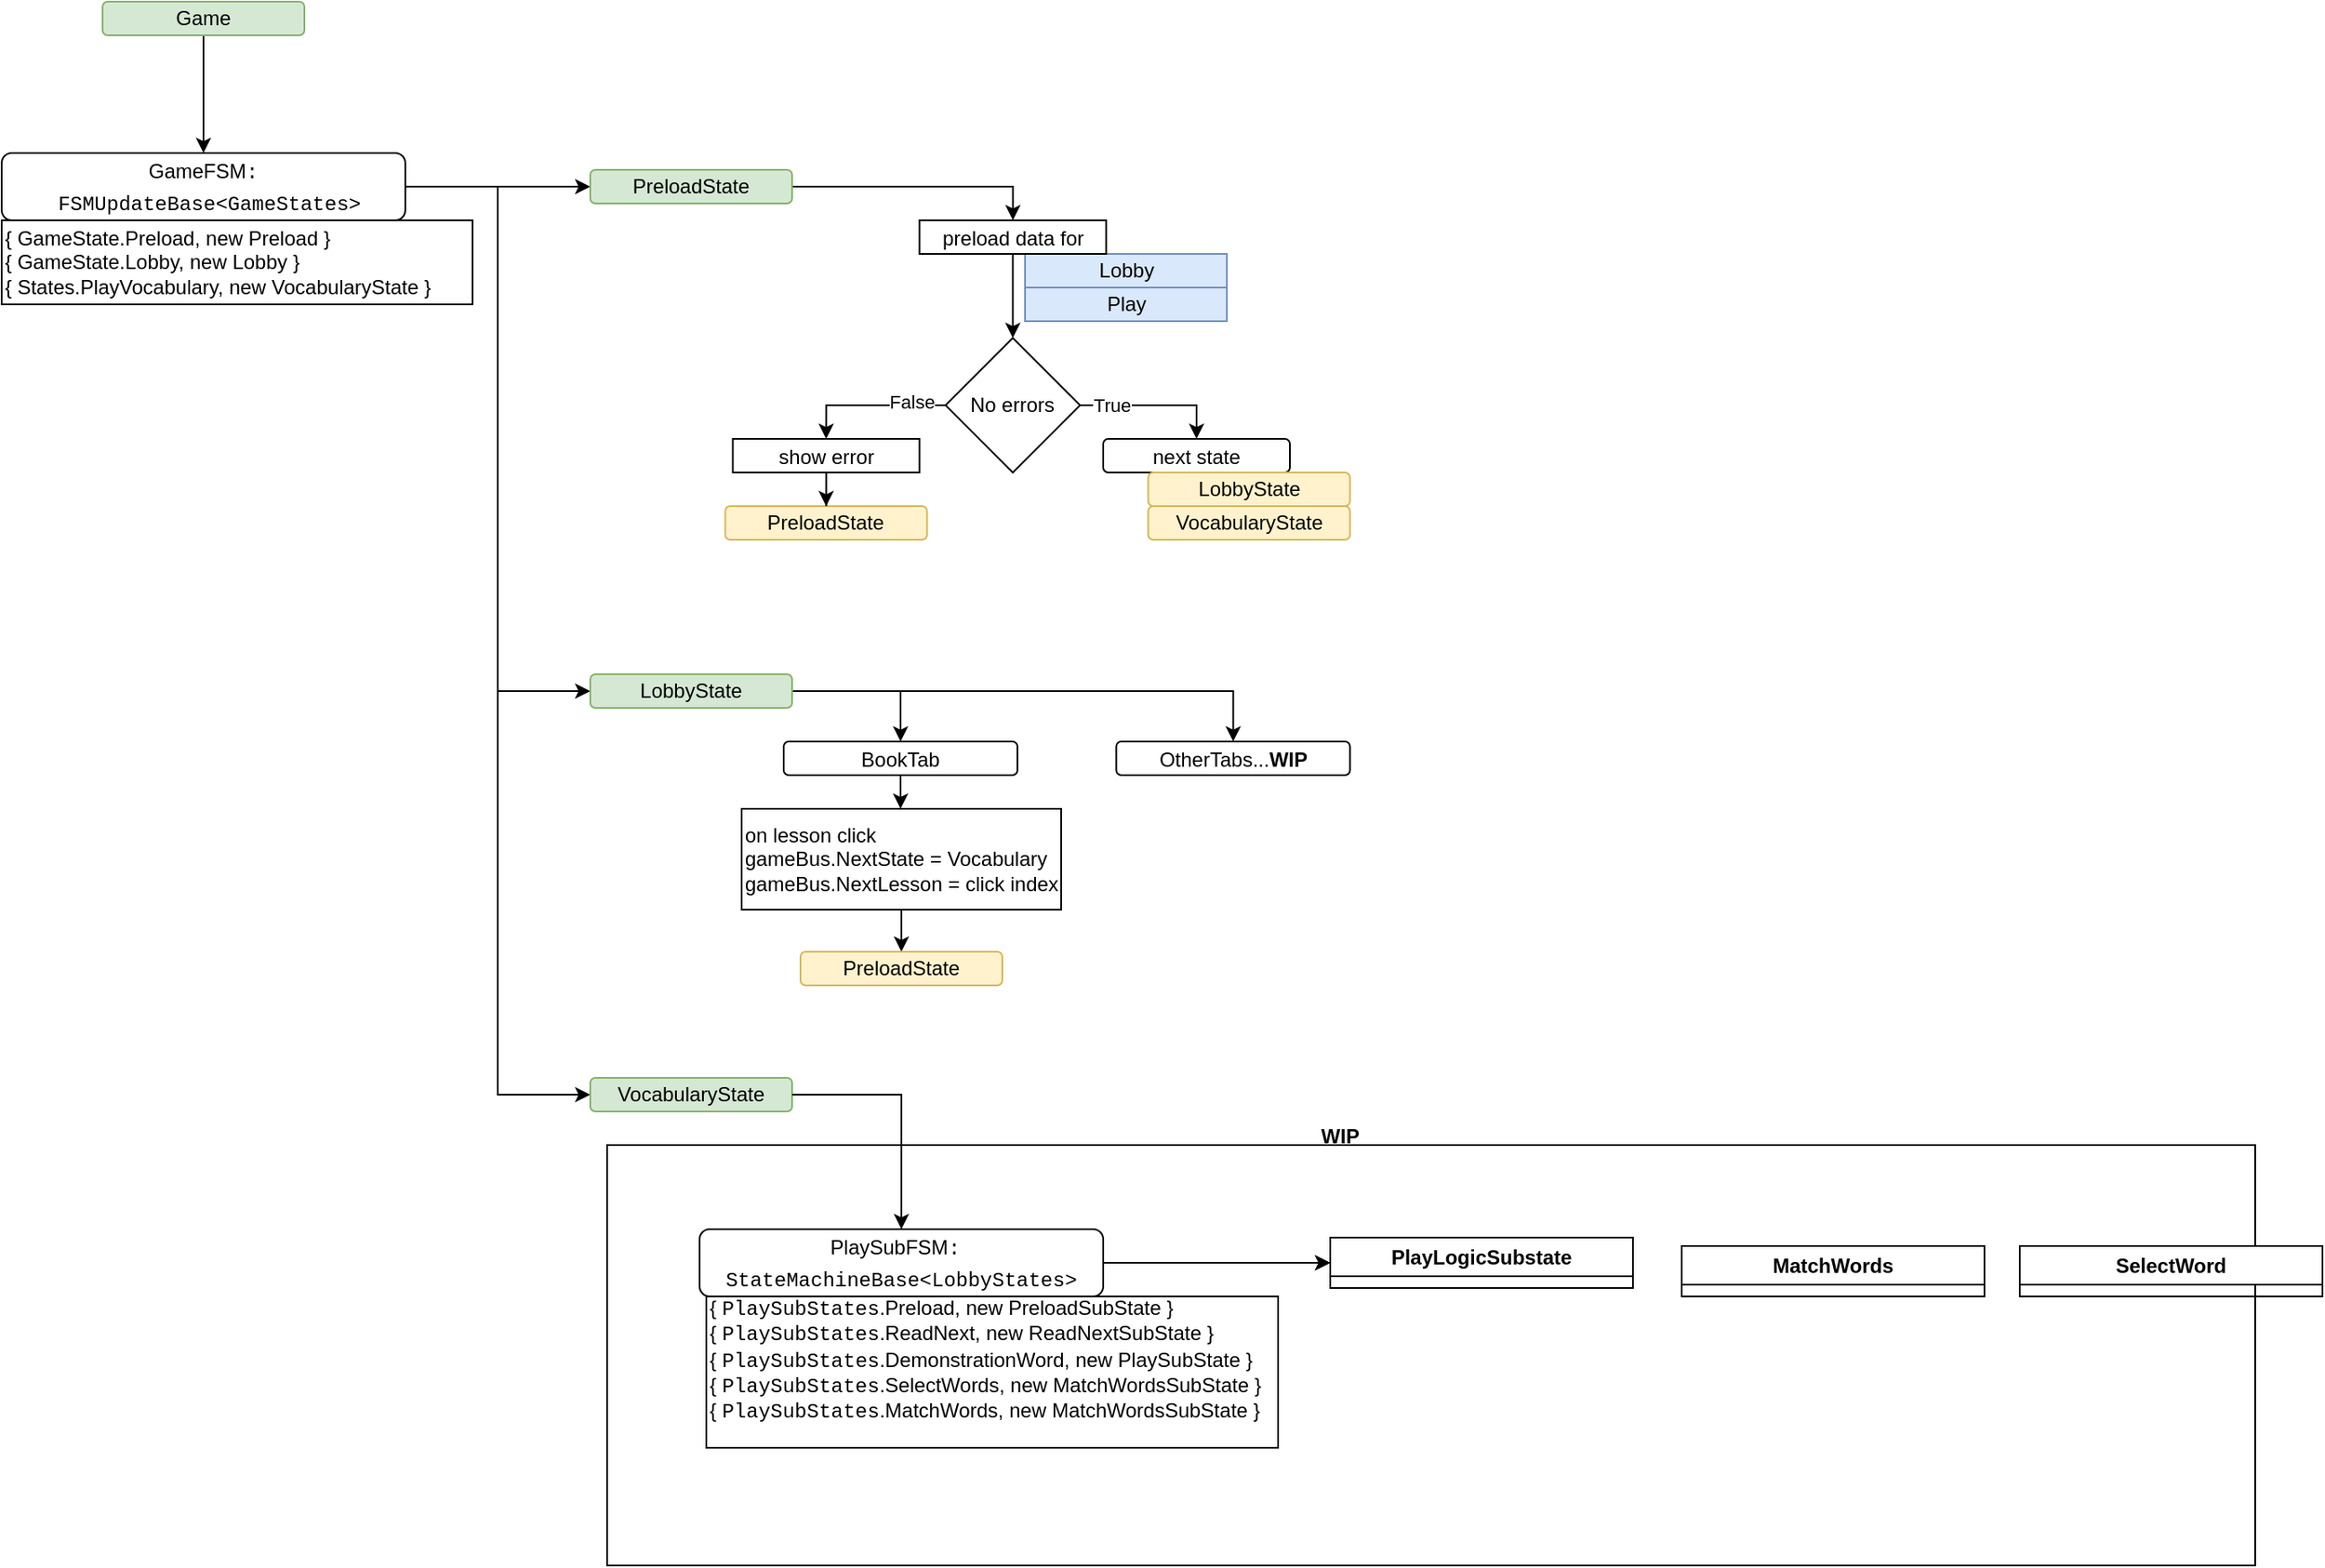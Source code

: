 <mxfile version="24.7.17">
  <diagram id="C5RBs43oDa-KdzZeNtuy" name="Page-1">
    <mxGraphModel dx="1434" dy="881" grid="1" gridSize="10" guides="1" tooltips="1" connect="1" arrows="1" fold="1" page="1" pageScale="1" pageWidth="827" pageHeight="1169" math="0" shadow="0">
      <root>
        <mxCell id="WIyWlLk6GJQsqaUBKTNV-0" />
        <mxCell id="WIyWlLk6GJQsqaUBKTNV-1" parent="WIyWlLk6GJQsqaUBKTNV-0" />
        <mxCell id="Xbszcy3RC4SYlAQT6yKl-26" value="" style="rounded=0;whiteSpace=wrap;html=1;" vertex="1" parent="WIyWlLk6GJQsqaUBKTNV-1">
          <mxGeometry x="370" y="690" width="980" height="250" as="geometry" />
        </mxCell>
        <mxCell id="HNseLsLBakEeqUfx-rle-89" style="edgeStyle=orthogonalEdgeStyle;rounded=0;orthogonalLoop=1;jettySize=auto;html=1;entryX=0;entryY=0.5;entryDx=0;entryDy=0;" parent="WIyWlLk6GJQsqaUBKTNV-1" source="WIyWlLk6GJQsqaUBKTNV-3" target="HNseLsLBakEeqUfx-rle-88" edge="1">
          <mxGeometry relative="1" as="geometry">
            <mxPoint x="360" y="120" as="targetPoint" />
          </mxGeometry>
        </mxCell>
        <mxCell id="HNseLsLBakEeqUfx-rle-98" style="edgeStyle=orthogonalEdgeStyle;rounded=0;orthogonalLoop=1;jettySize=auto;html=1;entryX=0;entryY=0.5;entryDx=0;entryDy=0;" parent="WIyWlLk6GJQsqaUBKTNV-1" source="WIyWlLk6GJQsqaUBKTNV-3" target="lwHccidv2fWYTVkOevZk-39" edge="1">
          <mxGeometry relative="1" as="geometry" />
        </mxCell>
        <mxCell id="HNseLsLBakEeqUfx-rle-99" style="edgeStyle=orthogonalEdgeStyle;rounded=0;orthogonalLoop=1;jettySize=auto;html=1;entryX=0;entryY=0.5;entryDx=0;entryDy=0;" parent="WIyWlLk6GJQsqaUBKTNV-1" source="WIyWlLk6GJQsqaUBKTNV-3" target="Aem0WX8BvzpRNGFWT9OV-11" edge="1">
          <mxGeometry relative="1" as="geometry" />
        </mxCell>
        <mxCell id="WIyWlLk6GJQsqaUBKTNV-3" value="&lt;div style=&quot;line-height: 18px;&quot;&gt;GameFSM&lt;span style=&quot;font-family: Menlo, Monaco, &amp;quot;Courier New&amp;quot;, monospace; white-space: pre;&quot;&gt;:&lt;br&gt; FSMUpdateBase&amp;lt;GameStates&amp;gt;&lt;/span&gt;&lt;/div&gt;" style="rounded=1;whiteSpace=wrap;html=1;fontSize=12;glass=0;strokeWidth=1;shadow=0;" parent="WIyWlLk6GJQsqaUBKTNV-1" vertex="1">
          <mxGeometry x="10" y="100" width="240" height="40" as="geometry" />
        </mxCell>
        <mxCell id="lwHccidv2fWYTVkOevZk-2" value="&lt;div&gt;&lt;span style=&quot;background-color: initial;&quot;&gt;{ GameState.Preload, new Preload }&lt;br&gt;{ GameState.Lobby, new Lobby }&lt;/span&gt;&lt;br&gt;&lt;/div&gt;&lt;div&gt;{ States.PlayVocabulary, new VocabularyState }&lt;/div&gt;" style="rounded=0;whiteSpace=wrap;html=1;align=left;" parent="WIyWlLk6GJQsqaUBKTNV-1" vertex="1">
          <mxGeometry x="10" y="140" width="280" height="50" as="geometry" />
        </mxCell>
        <mxCell id="lwHccidv2fWYTVkOevZk-38" style="edgeStyle=orthogonalEdgeStyle;rounded=0;orthogonalLoop=1;jettySize=auto;html=1;entryX=0.5;entryY=0;entryDx=0;entryDy=0;exitX=1;exitY=0.5;exitDx=0;exitDy=0;" parent="WIyWlLk6GJQsqaUBKTNV-1" source="lwHccidv2fWYTVkOevZk-39" target="Aem0WX8BvzpRNGFWT9OV-1" edge="1">
          <mxGeometry relative="1" as="geometry">
            <mxPoint x="545" y="440" as="targetPoint" />
          </mxGeometry>
        </mxCell>
        <mxCell id="Xbszcy3RC4SYlAQT6yKl-20" style="edgeStyle=orthogonalEdgeStyle;rounded=0;orthogonalLoop=1;jettySize=auto;html=1;" edge="1" parent="WIyWlLk6GJQsqaUBKTNV-1" source="lwHccidv2fWYTVkOevZk-39" target="Xbszcy3RC4SYlAQT6yKl-19">
          <mxGeometry relative="1" as="geometry" />
        </mxCell>
        <mxCell id="lwHccidv2fWYTVkOevZk-39" value="&lt;div&gt;LobbyState&lt;/div&gt;" style="rounded=1;whiteSpace=wrap;html=1;glass=0;strokeWidth=1;shadow=0;fillColor=#d5e8d4;strokeColor=#82b366;" parent="WIyWlLk6GJQsqaUBKTNV-1" vertex="1">
          <mxGeometry x="360" y="410" width="120" height="20" as="geometry" />
        </mxCell>
        <mxCell id="Xbszcy3RC4SYlAQT6yKl-25" style="edgeStyle=orthogonalEdgeStyle;rounded=0;orthogonalLoop=1;jettySize=auto;html=1;" edge="1" parent="WIyWlLk6GJQsqaUBKTNV-1" source="Aem0WX8BvzpRNGFWT9OV-1" target="Aem0WX8BvzpRNGFWT9OV-8">
          <mxGeometry relative="1" as="geometry" />
        </mxCell>
        <mxCell id="Aem0WX8BvzpRNGFWT9OV-1" value="&lt;div style=&quot;line-height: 18px;&quot;&gt;BookTab&lt;/div&gt;" style="rounded=1;whiteSpace=wrap;html=1;fontSize=12;glass=0;strokeWidth=1;shadow=0;" parent="WIyWlLk6GJQsqaUBKTNV-1" vertex="1">
          <mxGeometry x="475" y="450" width="139" height="20" as="geometry" />
        </mxCell>
        <mxCell id="Xbszcy3RC4SYlAQT6yKl-21" style="edgeStyle=orthogonalEdgeStyle;rounded=0;orthogonalLoop=1;jettySize=auto;html=1;exitX=0.5;exitY=1;exitDx=0;exitDy=0;" edge="1" parent="WIyWlLk6GJQsqaUBKTNV-1" source="Aem0WX8BvzpRNGFWT9OV-8" target="Xbszcy3RC4SYlAQT6yKl-18">
          <mxGeometry relative="1" as="geometry" />
        </mxCell>
        <mxCell id="Aem0WX8BvzpRNGFWT9OV-8" value="on lesson click&lt;div&gt;gameBus.NextState = Vocabulary&lt;br&gt;gameBus.NextLesson = click index&lt;/div&gt;" style="rounded=0;whiteSpace=wrap;html=1;align=left;" parent="WIyWlLk6GJQsqaUBKTNV-1" vertex="1">
          <mxGeometry x="450" y="490" width="190" height="60" as="geometry" />
        </mxCell>
        <mxCell id="Aem0WX8BvzpRNGFWT9OV-11" value="VocabularyState" style="rounded=1;whiteSpace=wrap;html=1;glass=0;strokeWidth=1;shadow=0;fillColor=#d5e8d4;strokeColor=#82b366;" parent="WIyWlLk6GJQsqaUBKTNV-1" vertex="1">
          <mxGeometry x="360" y="650" width="120" height="20" as="geometry" />
        </mxCell>
        <mxCell id="HNseLsLBakEeqUfx-rle-73" style="edgeStyle=orthogonalEdgeStyle;rounded=0;orthogonalLoop=1;jettySize=auto;html=1;entryX=0;entryY=0.5;entryDx=0;entryDy=0;" parent="WIyWlLk6GJQsqaUBKTNV-1" source="HNseLsLBakEeqUfx-rle-0" target="HNseLsLBakEeqUfx-rle-38" edge="1">
          <mxGeometry relative="1" as="geometry" />
        </mxCell>
        <mxCell id="HNseLsLBakEeqUfx-rle-0" value="&lt;div style=&quot;line-height: 18px;&quot;&gt;PlaySubFSM&lt;span style=&quot;font-family: Menlo, Monaco, &amp;quot;Courier New&amp;quot;, monospace; white-space: pre;&quot;&gt;: &lt;br&gt;StateMachineBase&amp;lt;LobbyStates&amp;gt;&lt;/span&gt;&lt;/div&gt;" style="rounded=1;whiteSpace=wrap;html=1;fontSize=12;glass=0;strokeWidth=1;shadow=0;" parent="WIyWlLk6GJQsqaUBKTNV-1" vertex="1">
          <mxGeometry x="425" y="740" width="240" height="40" as="geometry" />
        </mxCell>
        <mxCell id="HNseLsLBakEeqUfx-rle-1" value="&lt;div&gt;{&amp;nbsp;&lt;span style=&quot;font-family: Menlo, Monaco, &amp;quot;Courier New&amp;quot;, monospace; white-space: pre;&quot;&gt;PlaySubStates&lt;/span&gt;.Preload, new PreloadSubState }&lt;br&gt;&lt;/div&gt;&lt;div&gt;{&amp;nbsp;&lt;span style=&quot;font-family: Menlo, Monaco, &amp;quot;Courier New&amp;quot;, monospace; white-space: pre;&quot;&gt;PlaySubStates&lt;/span&gt;.ReadNext, new ReadNextSubState }&lt;br&gt;&lt;/div&gt;&lt;div&gt;&lt;span style=&quot;background-color: initial;&quot;&gt;{&amp;nbsp;&lt;/span&gt;&lt;span style=&quot;background-color: initial; font-family: Menlo, Monaco, &amp;quot;Courier New&amp;quot;, monospace; white-space: pre;&quot;&gt;Play&lt;/span&gt;&lt;span style=&quot;background-color: initial; font-family: Menlo, Monaco, &amp;quot;Courier New&amp;quot;, monospace; white-space: pre;&quot;&gt;SubStates&lt;/span&gt;&lt;span style=&quot;background-color: initial;&quot;&gt;.DemonstrationWord, new PlaySubState }&lt;br&gt;&lt;/span&gt;&lt;div&gt;&lt;span style=&quot;background-color: initial;&quot;&gt;{&amp;nbsp;&lt;/span&gt;&lt;span style=&quot;background-color: initial; font-family: Menlo, Monaco, &amp;quot;Courier New&amp;quot;, monospace; white-space: pre;&quot;&gt;PlaySubStates&lt;/span&gt;&lt;span style=&quot;background-color: initial;&quot;&gt;.SelectWords, new MatchWordsSubState }&lt;/span&gt;&lt;span style=&quot;background-color: initial;&quot;&gt;&lt;br&gt;{&amp;nbsp;&lt;/span&gt;&lt;span style=&quot;background-color: initial; font-family: Menlo, Monaco, &amp;quot;Courier New&amp;quot;, monospace; white-space: pre;&quot;&gt;PlaySubStates&lt;/span&gt;&lt;span style=&quot;background-color: initial;&quot;&gt;.MatchWords, new MatchWordsSubState }&lt;/span&gt;&lt;br&gt;&lt;/div&gt;&lt;/div&gt;&lt;div&gt;&lt;span style=&quot;background-color: initial;&quot;&gt;&lt;br&gt;&lt;/span&gt;&lt;/div&gt;" style="rounded=0;whiteSpace=wrap;html=1;align=left;" parent="WIyWlLk6GJQsqaUBKTNV-1" vertex="1">
          <mxGeometry x="429" y="780" width="340" height="90" as="geometry" />
        </mxCell>
        <mxCell id="HNseLsLBakEeqUfx-rle-90" style="edgeStyle=orthogonalEdgeStyle;rounded=0;orthogonalLoop=1;jettySize=auto;html=1;" parent="WIyWlLk6GJQsqaUBKTNV-1" source="HNseLsLBakEeqUfx-rle-2" target="WIyWlLk6GJQsqaUBKTNV-3" edge="1">
          <mxGeometry relative="1" as="geometry" />
        </mxCell>
        <mxCell id="HNseLsLBakEeqUfx-rle-2" value="&lt;div&gt;Game&lt;/div&gt;" style="rounded=1;whiteSpace=wrap;html=1;glass=0;strokeWidth=1;shadow=0;fillColor=#d5e8d4;strokeColor=#82b366;" parent="WIyWlLk6GJQsqaUBKTNV-1" vertex="1">
          <mxGeometry x="70" y="10" width="120" height="20" as="geometry" />
        </mxCell>
        <mxCell id="HNseLsLBakEeqUfx-rle-68" value="MatchWords" style="swimlane;whiteSpace=wrap;html=1;startSize=23;" parent="WIyWlLk6GJQsqaUBKTNV-1" vertex="1" collapsed="1">
          <mxGeometry x="1009" y="750" width="180" height="30" as="geometry">
            <mxRectangle x="960" y="450" width="660" height="395" as="alternateBounds" />
          </mxGeometry>
        </mxCell>
        <mxCell id="HNseLsLBakEeqUfx-rle-69" style="edgeStyle=orthogonalEdgeStyle;rounded=0;orthogonalLoop=1;jettySize=auto;html=1;exitX=1;exitY=0.75;exitDx=0;exitDy=0;" parent="HNseLsLBakEeqUfx-rle-68" source="HNseLsLBakEeqUfx-rle-70" edge="1">
          <mxGeometry relative="1" as="geometry">
            <Array as="points">
              <mxPoint x="210.5" y="45" />
            </Array>
            <mxPoint x="210.5" y="73.2" as="targetPoint" />
          </mxGeometry>
        </mxCell>
        <mxCell id="HNseLsLBakEeqUfx-rle-70" value="&lt;div&gt;LessonPreload&lt;/div&gt;" style="rounded=1;whiteSpace=wrap;html=1;glass=0;strokeWidth=1;shadow=0;fillColor=#d5e8d4;strokeColor=#82b366;" parent="HNseLsLBakEeqUfx-rle-68" vertex="1">
          <mxGeometry x="70.5" y="30" width="120" height="20" as="geometry" />
        </mxCell>
        <mxCell id="HNseLsLBakEeqUfx-rle-71" style="edgeStyle=orthogonalEdgeStyle;rounded=0;orthogonalLoop=1;jettySize=auto;html=1;exitX=1;exitY=0.5;exitDx=0;exitDy=0;" parent="HNseLsLBakEeqUfx-rle-68" source="HNseLsLBakEeqUfx-rle-72" edge="1">
          <mxGeometry relative="1" as="geometry">
            <mxPoint x="69.5" y="40" as="targetPoint" />
          </mxGeometry>
        </mxCell>
        <mxCell id="HNseLsLBakEeqUfx-rle-72" value="ReEnter" style="rounded=1;whiteSpace=wrap;html=1;glass=0;strokeWidth=1;shadow=0;fillColor=#d5e8d4;strokeColor=#82b366;" parent="HNseLsLBakEeqUfx-rle-68" vertex="1">
          <mxGeometry x="9.5" y="30" width="39" height="20" as="geometry" />
        </mxCell>
        <mxCell id="HNseLsLBakEeqUfx-rle-74" value="" style="edgeStyle=orthogonalEdgeStyle;rounded=0;orthogonalLoop=1;jettySize=auto;html=1;entryX=0;entryY=0.5;entryDx=0;entryDy=0;" parent="WIyWlLk6GJQsqaUBKTNV-1" source="HNseLsLBakEeqUfx-rle-0" target="HNseLsLBakEeqUfx-rle-38" edge="1">
          <mxGeometry relative="1" as="geometry">
            <mxPoint x="665" y="760" as="sourcePoint" />
            <mxPoint x="969" y="760" as="targetPoint" />
          </mxGeometry>
        </mxCell>
        <mxCell id="HNseLsLBakEeqUfx-rle-38" value="PlayLogicSubstate" style="swimlane;whiteSpace=wrap;html=1;" parent="WIyWlLk6GJQsqaUBKTNV-1" vertex="1" collapsed="1">
          <mxGeometry x="800" y="745" width="180" height="30" as="geometry">
            <mxRectangle x="800" y="745" width="660" height="400" as="alternateBounds" />
          </mxGeometry>
        </mxCell>
        <mxCell id="HNseLsLBakEeqUfx-rle-43" style="edgeStyle=orthogonalEdgeStyle;rounded=0;orthogonalLoop=1;jettySize=auto;html=1;exitX=1;exitY=0.75;exitDx=0;exitDy=0;" parent="HNseLsLBakEeqUfx-rle-38" source="HNseLsLBakEeqUfx-rle-44" edge="1">
          <mxGeometry relative="1" as="geometry">
            <Array as="points">
              <mxPoint x="210.5" y="45" />
            </Array>
            <mxPoint x="210.5" y="73.2" as="targetPoint" />
          </mxGeometry>
        </mxCell>
        <mxCell id="HNseLsLBakEeqUfx-rle-44" value="&lt;div&gt;LessonPreload&lt;/div&gt;" style="rounded=1;whiteSpace=wrap;html=1;glass=0;strokeWidth=1;shadow=0;fillColor=#d5e8d4;strokeColor=#82b366;" parent="HNseLsLBakEeqUfx-rle-38" vertex="1">
          <mxGeometry x="70.5" y="30" width="120" height="20" as="geometry" />
        </mxCell>
        <mxCell id="HNseLsLBakEeqUfx-rle-53" style="edgeStyle=orthogonalEdgeStyle;rounded=0;orthogonalLoop=1;jettySize=auto;html=1;exitX=1;exitY=0.5;exitDx=0;exitDy=0;" parent="HNseLsLBakEeqUfx-rle-38" source="HNseLsLBakEeqUfx-rle-54" edge="1">
          <mxGeometry relative="1" as="geometry">
            <mxPoint x="69.5" y="40" as="targetPoint" />
          </mxGeometry>
        </mxCell>
        <mxCell id="HNseLsLBakEeqUfx-rle-54" value="ReEnter" style="rounded=1;whiteSpace=wrap;html=1;glass=0;strokeWidth=1;shadow=0;fillColor=#d5e8d4;strokeColor=#82b366;" parent="HNseLsLBakEeqUfx-rle-38" vertex="1">
          <mxGeometry x="9.5" y="30" width="39" height="20" as="geometry" />
        </mxCell>
        <mxCell id="HNseLsLBakEeqUfx-rle-81" style="edgeStyle=orthogonalEdgeStyle;rounded=0;orthogonalLoop=1;jettySize=auto;html=1;exitX=1;exitY=0.5;exitDx=0;exitDy=0;" parent="WIyWlLk6GJQsqaUBKTNV-1" source="Aem0WX8BvzpRNGFWT9OV-11" target="HNseLsLBakEeqUfx-rle-0" edge="1">
          <mxGeometry relative="1" as="geometry">
            <mxPoint x="559" y="610" as="targetPoint" />
            <mxPoint x="480" y="700" as="sourcePoint" />
          </mxGeometry>
        </mxCell>
        <mxCell id="HNseLsLBakEeqUfx-rle-82" value="SelectWord" style="swimlane;whiteSpace=wrap;html=1;startSize=23;" parent="WIyWlLk6GJQsqaUBKTNV-1" vertex="1" collapsed="1">
          <mxGeometry x="1210" y="750" width="180" height="30" as="geometry">
            <mxRectangle x="960" y="480" width="660" height="400" as="alternateBounds" />
          </mxGeometry>
        </mxCell>
        <mxCell id="HNseLsLBakEeqUfx-rle-83" style="edgeStyle=orthogonalEdgeStyle;rounded=0;orthogonalLoop=1;jettySize=auto;html=1;exitX=1;exitY=0.75;exitDx=0;exitDy=0;" parent="HNseLsLBakEeqUfx-rle-82" source="HNseLsLBakEeqUfx-rle-84" edge="1">
          <mxGeometry relative="1" as="geometry">
            <Array as="points">
              <mxPoint x="210.5" y="45" />
            </Array>
            <mxPoint x="210.5" y="73.2" as="targetPoint" />
          </mxGeometry>
        </mxCell>
        <mxCell id="HNseLsLBakEeqUfx-rle-84" value="&lt;div&gt;LessonPreload&lt;/div&gt;" style="rounded=1;whiteSpace=wrap;html=1;glass=0;strokeWidth=1;shadow=0;fillColor=#d5e8d4;strokeColor=#82b366;" parent="HNseLsLBakEeqUfx-rle-82" vertex="1">
          <mxGeometry x="70.5" y="30" width="120" height="20" as="geometry" />
        </mxCell>
        <mxCell id="HNseLsLBakEeqUfx-rle-85" style="edgeStyle=orthogonalEdgeStyle;rounded=0;orthogonalLoop=1;jettySize=auto;html=1;exitX=1;exitY=0.5;exitDx=0;exitDy=0;" parent="HNseLsLBakEeqUfx-rle-82" source="HNseLsLBakEeqUfx-rle-86" edge="1">
          <mxGeometry relative="1" as="geometry">
            <mxPoint x="69.5" y="40" as="targetPoint" />
          </mxGeometry>
        </mxCell>
        <mxCell id="HNseLsLBakEeqUfx-rle-86" value="ReEnter" style="rounded=1;whiteSpace=wrap;html=1;glass=0;strokeWidth=1;shadow=0;fillColor=#d5e8d4;strokeColor=#82b366;" parent="HNseLsLBakEeqUfx-rle-82" vertex="1">
          <mxGeometry x="9.5" y="30" width="39" height="20" as="geometry" />
        </mxCell>
        <mxCell id="HNseLsLBakEeqUfx-rle-91" style="edgeStyle=orthogonalEdgeStyle;rounded=0;orthogonalLoop=1;jettySize=auto;html=1;entryX=0.5;entryY=0;entryDx=0;entryDy=0;exitX=1;exitY=0.5;exitDx=0;exitDy=0;" parent="WIyWlLk6GJQsqaUBKTNV-1" source="HNseLsLBakEeqUfx-rle-93" target="Xbszcy3RC4SYlAQT6yKl-6" edge="1">
          <mxGeometry relative="1" as="geometry" />
        </mxCell>
        <mxCell id="Xbszcy3RC4SYlAQT6yKl-4" value="True" style="edgeLabel;html=1;align=center;verticalAlign=middle;resizable=0;points=[];" vertex="1" connectable="0" parent="HNseLsLBakEeqUfx-rle-91">
          <mxGeometry x="-0.911" y="2" relative="1" as="geometry">
            <mxPoint x="14" y="2" as="offset" />
          </mxGeometry>
        </mxCell>
        <mxCell id="Xbszcy3RC4SYlAQT6yKl-13" style="edgeStyle=orthogonalEdgeStyle;rounded=0;orthogonalLoop=1;jettySize=auto;html=1;" edge="1" parent="WIyWlLk6GJQsqaUBKTNV-1" source="HNseLsLBakEeqUfx-rle-88" target="Xbszcy3RC4SYlAQT6yKl-12">
          <mxGeometry relative="1" as="geometry" />
        </mxCell>
        <mxCell id="HNseLsLBakEeqUfx-rle-88" value="&lt;div&gt;PreloadState&lt;/div&gt;" style="rounded=1;whiteSpace=wrap;html=1;glass=0;strokeWidth=1;shadow=0;fillColor=#d5e8d4;strokeColor=#82b366;" parent="WIyWlLk6GJQsqaUBKTNV-1" vertex="1">
          <mxGeometry x="360" y="110" width="120" height="20" as="geometry" />
        </mxCell>
        <mxCell id="HNseLsLBakEeqUfx-rle-94" style="edgeStyle=orthogonalEdgeStyle;rounded=0;orthogonalLoop=1;jettySize=auto;html=1;entryX=0.5;entryY=0;entryDx=0;entryDy=0;" parent="WIyWlLk6GJQsqaUBKTNV-1" source="HNseLsLBakEeqUfx-rle-93" target="Xbszcy3RC4SYlAQT6yKl-23" edge="1">
          <mxGeometry relative="1" as="geometry">
            <mxPoint x="490" y="190" as="targetPoint" />
          </mxGeometry>
        </mxCell>
        <mxCell id="Xbszcy3RC4SYlAQT6yKl-3" value="False" style="edgeLabel;html=1;align=center;verticalAlign=middle;resizable=0;points=[];" vertex="1" connectable="0" parent="HNseLsLBakEeqUfx-rle-94">
          <mxGeometry x="-0.904" y="-2" relative="1" as="geometry">
            <mxPoint x="-16" as="offset" />
          </mxGeometry>
        </mxCell>
        <mxCell id="HNseLsLBakEeqUfx-rle-93" value="No errors" style="rhombus;whiteSpace=wrap;html=1;" parent="WIyWlLk6GJQsqaUBKTNV-1" vertex="1">
          <mxGeometry x="571.25" y="210" width="80" height="80" as="geometry" />
        </mxCell>
        <mxCell id="Xbszcy3RC4SYlAQT6yKl-1" style="edgeStyle=orthogonalEdgeStyle;rounded=0;orthogonalLoop=1;jettySize=auto;html=1;exitX=0.5;exitY=1;exitDx=0;exitDy=0;" edge="1" parent="WIyWlLk6GJQsqaUBKTNV-1" source="lwHccidv2fWYTVkOevZk-2" target="lwHccidv2fWYTVkOevZk-2">
          <mxGeometry relative="1" as="geometry" />
        </mxCell>
        <mxCell id="Xbszcy3RC4SYlAQT6yKl-6" value="&lt;div style=&quot;line-height: 18px;&quot;&gt;next state&lt;/div&gt;" style="rounded=1;whiteSpace=wrap;html=1;fontSize=12;glass=0;strokeWidth=1;shadow=0;" vertex="1" parent="WIyWlLk6GJQsqaUBKTNV-1">
          <mxGeometry x="665" y="270" width="111" height="20" as="geometry" />
        </mxCell>
        <mxCell id="Xbszcy3RC4SYlAQT6yKl-8" value="&lt;div&gt;LobbyState&lt;/div&gt;" style="rounded=1;whiteSpace=wrap;html=1;glass=0;strokeWidth=1;shadow=0;fillColor=#fff2cc;strokeColor=#d6b656;" vertex="1" parent="WIyWlLk6GJQsqaUBKTNV-1">
          <mxGeometry x="691.75" y="290" width="120" height="20" as="geometry" />
        </mxCell>
        <mxCell id="Xbszcy3RC4SYlAQT6yKl-9" value="VocabularyState" style="rounded=1;whiteSpace=wrap;html=1;glass=0;strokeWidth=1;shadow=0;fillColor=#fff2cc;strokeColor=#d6b656;" vertex="1" parent="WIyWlLk6GJQsqaUBKTNV-1">
          <mxGeometry x="691.75" y="310" width="120" height="20" as="geometry" />
        </mxCell>
        <mxCell id="Xbszcy3RC4SYlAQT6yKl-10" value="&lt;div&gt;Lobby&lt;/div&gt;" style="rounded=0;whiteSpace=wrap;html=1;glass=0;strokeWidth=1;shadow=0;fillColor=#dae8fc;strokeColor=#6c8ebf;" vertex="1" parent="WIyWlLk6GJQsqaUBKTNV-1">
          <mxGeometry x="618.5" y="160" width="120" height="20" as="geometry" />
        </mxCell>
        <mxCell id="Xbszcy3RC4SYlAQT6yKl-11" value="Play" style="rounded=0;whiteSpace=wrap;html=1;glass=0;strokeWidth=1;shadow=0;fillColor=#dae8fc;strokeColor=#6c8ebf;" vertex="1" parent="WIyWlLk6GJQsqaUBKTNV-1">
          <mxGeometry x="618.5" y="180" width="120" height="20" as="geometry" />
        </mxCell>
        <mxCell id="Xbszcy3RC4SYlAQT6yKl-15" style="edgeStyle=orthogonalEdgeStyle;rounded=0;orthogonalLoop=1;jettySize=auto;html=1;exitX=0.5;exitY=1;exitDx=0;exitDy=0;entryX=0.5;entryY=0;entryDx=0;entryDy=0;" edge="1" parent="WIyWlLk6GJQsqaUBKTNV-1" source="Xbszcy3RC4SYlAQT6yKl-12" target="HNseLsLBakEeqUfx-rle-93">
          <mxGeometry relative="1" as="geometry" />
        </mxCell>
        <mxCell id="Xbszcy3RC4SYlAQT6yKl-12" value="&lt;div style=&quot;line-height: 18px;&quot;&gt;preload data for&lt;/div&gt;" style="rounded=0;whiteSpace=wrap;html=1;fontSize=12;glass=0;strokeWidth=1;shadow=0;" vertex="1" parent="WIyWlLk6GJQsqaUBKTNV-1">
          <mxGeometry x="555.75" y="140" width="111" height="20" as="geometry" />
        </mxCell>
        <mxCell id="Xbszcy3RC4SYlAQT6yKl-18" value="&lt;div&gt;PreloadState&lt;/div&gt;" style="rounded=1;whiteSpace=wrap;html=1;glass=0;strokeWidth=1;shadow=0;fillColor=#fff2cc;strokeColor=#d6b656;" vertex="1" parent="WIyWlLk6GJQsqaUBKTNV-1">
          <mxGeometry x="485" y="575" width="120" height="20" as="geometry" />
        </mxCell>
        <mxCell id="Xbszcy3RC4SYlAQT6yKl-19" value="&lt;div style=&quot;line-height: 18px;&quot;&gt;OtherTabs...&lt;b&gt;WIP&lt;/b&gt;&lt;/div&gt;" style="rounded=1;whiteSpace=wrap;html=1;fontSize=12;glass=0;strokeWidth=1;shadow=0;" vertex="1" parent="WIyWlLk6GJQsqaUBKTNV-1">
          <mxGeometry x="672.75" y="450" width="139" height="20" as="geometry" />
        </mxCell>
        <mxCell id="Xbszcy3RC4SYlAQT6yKl-22" value="&lt;div&gt;PreloadState&lt;/div&gt;" style="rounded=1;whiteSpace=wrap;html=1;glass=0;strokeWidth=1;shadow=0;fillColor=#fff2cc;strokeColor=#d6b656;" vertex="1" parent="WIyWlLk6GJQsqaUBKTNV-1">
          <mxGeometry x="440.25" y="310" width="120" height="20" as="geometry" />
        </mxCell>
        <mxCell id="Xbszcy3RC4SYlAQT6yKl-24" style="edgeStyle=orthogonalEdgeStyle;rounded=0;orthogonalLoop=1;jettySize=auto;html=1;entryX=0.5;entryY=0;entryDx=0;entryDy=0;" edge="1" parent="WIyWlLk6GJQsqaUBKTNV-1" source="Xbszcy3RC4SYlAQT6yKl-23" target="Xbszcy3RC4SYlAQT6yKl-22">
          <mxGeometry relative="1" as="geometry" />
        </mxCell>
        <mxCell id="Xbszcy3RC4SYlAQT6yKl-23" value="&lt;div style=&quot;line-height: 18px;&quot;&gt;show error&lt;/div&gt;" style="rounded=0;whiteSpace=wrap;html=1;fontSize=12;glass=0;strokeWidth=1;shadow=0;" vertex="1" parent="WIyWlLk6GJQsqaUBKTNV-1">
          <mxGeometry x="444.75" y="270" width="111" height="20" as="geometry" />
        </mxCell>
        <mxCell id="Xbszcy3RC4SYlAQT6yKl-27" value="&lt;b&gt;WIP&lt;/b&gt;" style="text;html=1;align=center;verticalAlign=middle;whiteSpace=wrap;rounded=0;" vertex="1" parent="WIyWlLk6GJQsqaUBKTNV-1">
          <mxGeometry x="776" y="670" width="60" height="30" as="geometry" />
        </mxCell>
      </root>
    </mxGraphModel>
  </diagram>
</mxfile>
